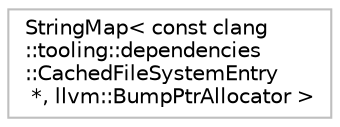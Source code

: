 digraph "Graphical Class Hierarchy"
{
 // LATEX_PDF_SIZE
  bgcolor="transparent";
  edge [fontname="Helvetica",fontsize="10",labelfontname="Helvetica",labelfontsize="10"];
  node [fontname="Helvetica",fontsize="10",shape=record];
  rankdir="LR";
  Node0 [label="StringMap\< const clang\l::tooling::dependencies\l::CachedFileSystemEntry\l *, llvm::BumpPtrAllocator \>",height=0.2,width=0.4,color="grey75",tooltip=" "];
}

